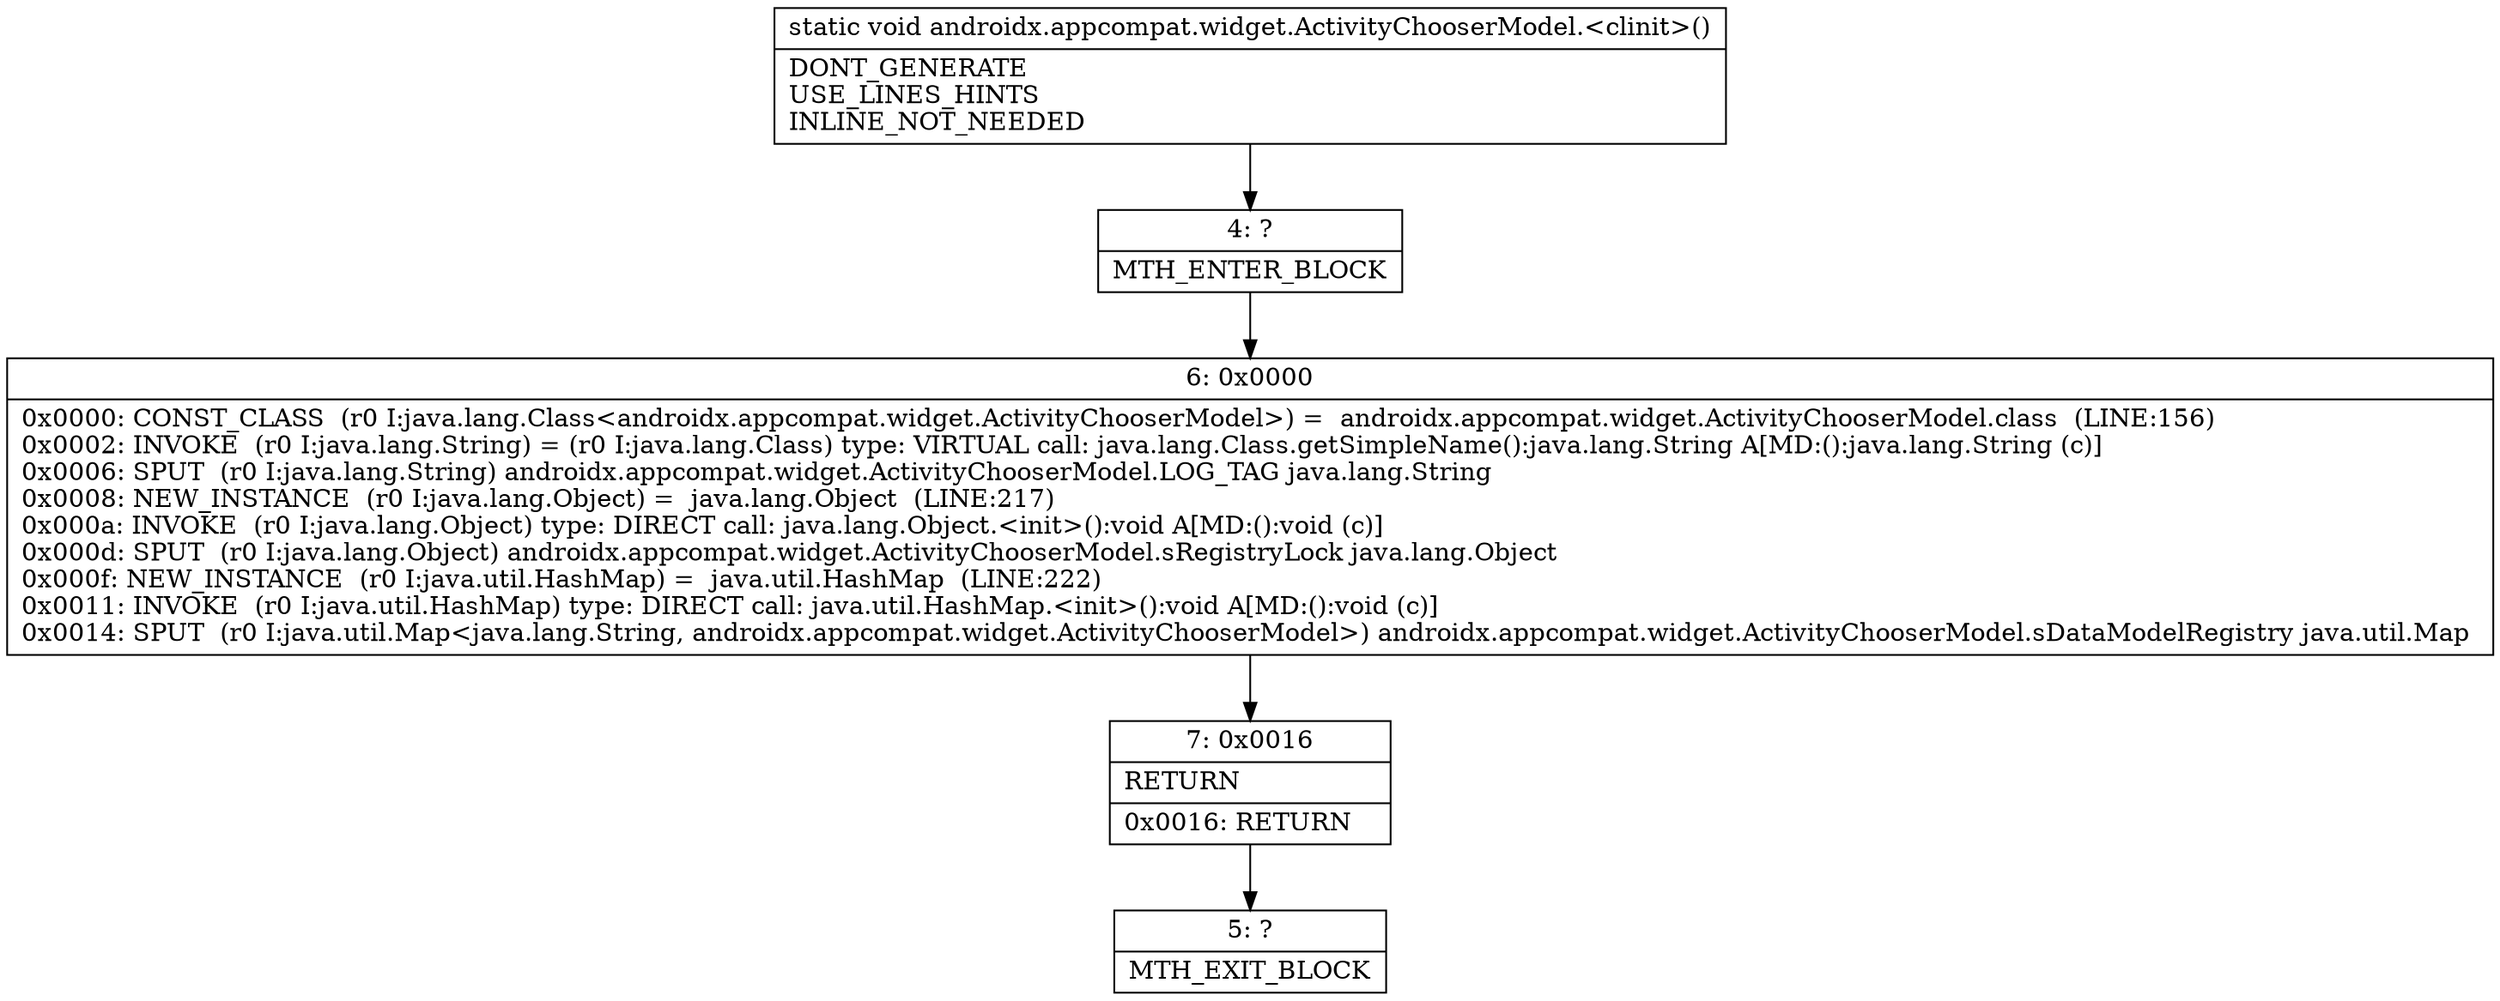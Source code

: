 digraph "CFG forandroidx.appcompat.widget.ActivityChooserModel.\<clinit\>()V" {
Node_4 [shape=record,label="{4\:\ ?|MTH_ENTER_BLOCK\l}"];
Node_6 [shape=record,label="{6\:\ 0x0000|0x0000: CONST_CLASS  (r0 I:java.lang.Class\<androidx.appcompat.widget.ActivityChooserModel\>) =  androidx.appcompat.widget.ActivityChooserModel.class  (LINE:156)\l0x0002: INVOKE  (r0 I:java.lang.String) = (r0 I:java.lang.Class) type: VIRTUAL call: java.lang.Class.getSimpleName():java.lang.String A[MD:():java.lang.String (c)]\l0x0006: SPUT  (r0 I:java.lang.String) androidx.appcompat.widget.ActivityChooserModel.LOG_TAG java.lang.String \l0x0008: NEW_INSTANCE  (r0 I:java.lang.Object) =  java.lang.Object  (LINE:217)\l0x000a: INVOKE  (r0 I:java.lang.Object) type: DIRECT call: java.lang.Object.\<init\>():void A[MD:():void (c)]\l0x000d: SPUT  (r0 I:java.lang.Object) androidx.appcompat.widget.ActivityChooserModel.sRegistryLock java.lang.Object \l0x000f: NEW_INSTANCE  (r0 I:java.util.HashMap) =  java.util.HashMap  (LINE:222)\l0x0011: INVOKE  (r0 I:java.util.HashMap) type: DIRECT call: java.util.HashMap.\<init\>():void A[MD:():void (c)]\l0x0014: SPUT  (r0 I:java.util.Map\<java.lang.String, androidx.appcompat.widget.ActivityChooserModel\>) androidx.appcompat.widget.ActivityChooserModel.sDataModelRegistry java.util.Map \l}"];
Node_7 [shape=record,label="{7\:\ 0x0016|RETURN\l|0x0016: RETURN   \l}"];
Node_5 [shape=record,label="{5\:\ ?|MTH_EXIT_BLOCK\l}"];
MethodNode[shape=record,label="{static void androidx.appcompat.widget.ActivityChooserModel.\<clinit\>()  | DONT_GENERATE\lUSE_LINES_HINTS\lINLINE_NOT_NEEDED\l}"];
MethodNode -> Node_4;Node_4 -> Node_6;
Node_6 -> Node_7;
Node_7 -> Node_5;
}

